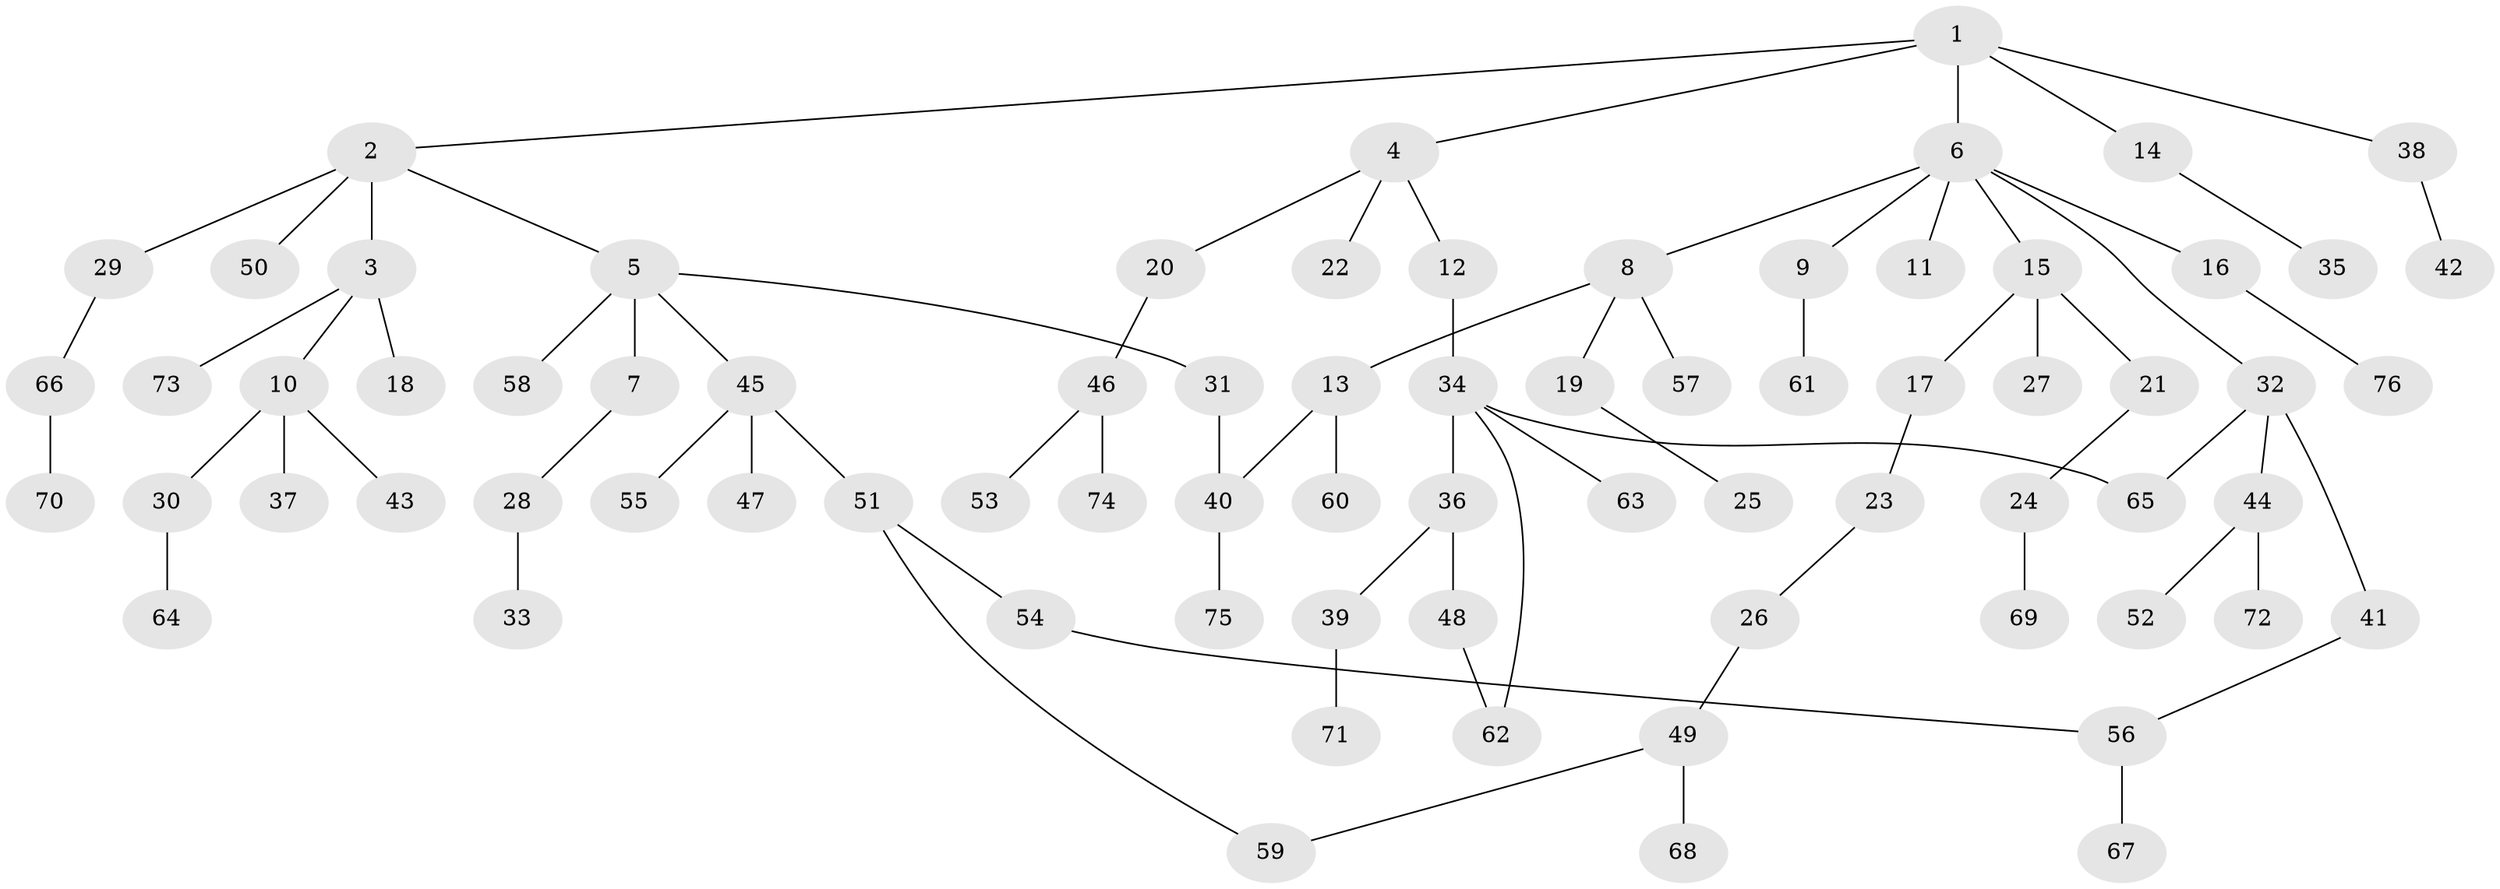 // coarse degree distribution, {1: 0.8181818181818182, 9: 0.045454545454545456, 8: 0.045454545454545456, 2: 0.045454545454545456, 5: 0.045454545454545456}
// Generated by graph-tools (version 1.1) at 2025/46/03/04/25 21:46:16]
// undirected, 76 vertices, 80 edges
graph export_dot {
graph [start="1"]
  node [color=gray90,style=filled];
  1;
  2;
  3;
  4;
  5;
  6;
  7;
  8;
  9;
  10;
  11;
  12;
  13;
  14;
  15;
  16;
  17;
  18;
  19;
  20;
  21;
  22;
  23;
  24;
  25;
  26;
  27;
  28;
  29;
  30;
  31;
  32;
  33;
  34;
  35;
  36;
  37;
  38;
  39;
  40;
  41;
  42;
  43;
  44;
  45;
  46;
  47;
  48;
  49;
  50;
  51;
  52;
  53;
  54;
  55;
  56;
  57;
  58;
  59;
  60;
  61;
  62;
  63;
  64;
  65;
  66;
  67;
  68;
  69;
  70;
  71;
  72;
  73;
  74;
  75;
  76;
  1 -- 2;
  1 -- 4;
  1 -- 6;
  1 -- 14;
  1 -- 38;
  2 -- 3;
  2 -- 5;
  2 -- 29;
  2 -- 50;
  3 -- 10;
  3 -- 18;
  3 -- 73;
  4 -- 12;
  4 -- 20;
  4 -- 22;
  5 -- 7;
  5 -- 31;
  5 -- 45;
  5 -- 58;
  6 -- 8;
  6 -- 9;
  6 -- 11;
  6 -- 15;
  6 -- 16;
  6 -- 32;
  7 -- 28;
  8 -- 13;
  8 -- 19;
  8 -- 57;
  9 -- 61;
  10 -- 30;
  10 -- 37;
  10 -- 43;
  12 -- 34;
  13 -- 40;
  13 -- 60;
  14 -- 35;
  15 -- 17;
  15 -- 21;
  15 -- 27;
  16 -- 76;
  17 -- 23;
  19 -- 25;
  20 -- 46;
  21 -- 24;
  23 -- 26;
  24 -- 69;
  26 -- 49;
  28 -- 33;
  29 -- 66;
  30 -- 64;
  31 -- 40;
  32 -- 41;
  32 -- 44;
  32 -- 65;
  34 -- 36;
  34 -- 63;
  34 -- 62;
  34 -- 65;
  36 -- 39;
  36 -- 48;
  38 -- 42;
  39 -- 71;
  40 -- 75;
  41 -- 56;
  44 -- 52;
  44 -- 72;
  45 -- 47;
  45 -- 51;
  45 -- 55;
  46 -- 53;
  46 -- 74;
  48 -- 62;
  49 -- 59;
  49 -- 68;
  51 -- 54;
  51 -- 59;
  54 -- 56;
  56 -- 67;
  66 -- 70;
}
